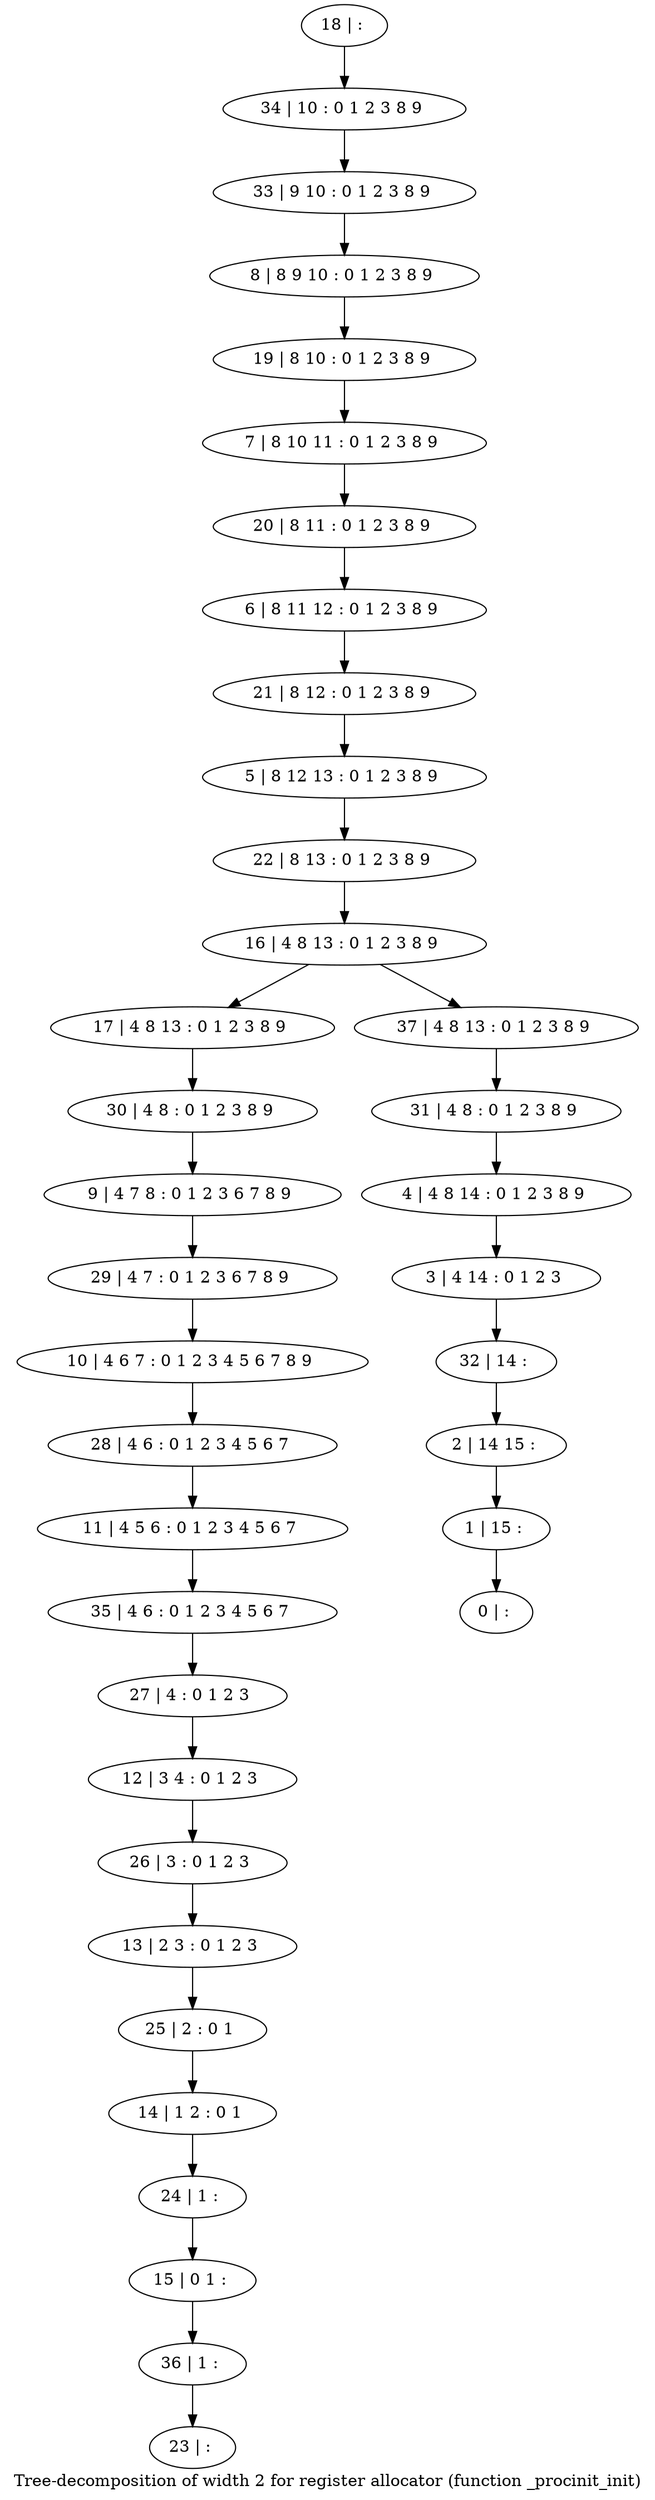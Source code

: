 digraph G {
graph [label="Tree-decomposition of width 2 for register allocator (function _procinit_init)"]
0[label="0 | : "];
1[label="1 | 15 : "];
2[label="2 | 14 15 : "];
3[label="3 | 4 14 : 0 1 2 3 "];
4[label="4 | 4 8 14 : 0 1 2 3 8 9 "];
5[label="5 | 8 12 13 : 0 1 2 3 8 9 "];
6[label="6 | 8 11 12 : 0 1 2 3 8 9 "];
7[label="7 | 8 10 11 : 0 1 2 3 8 9 "];
8[label="8 | 8 9 10 : 0 1 2 3 8 9 "];
9[label="9 | 4 7 8 : 0 1 2 3 6 7 8 9 "];
10[label="10 | 4 6 7 : 0 1 2 3 4 5 6 7 8 9 "];
11[label="11 | 4 5 6 : 0 1 2 3 4 5 6 7 "];
12[label="12 | 3 4 : 0 1 2 3 "];
13[label="13 | 2 3 : 0 1 2 3 "];
14[label="14 | 1 2 : 0 1 "];
15[label="15 | 0 1 : "];
16[label="16 | 4 8 13 : 0 1 2 3 8 9 "];
17[label="17 | 4 8 13 : 0 1 2 3 8 9 "];
18[label="18 | : "];
19[label="19 | 8 10 : 0 1 2 3 8 9 "];
20[label="20 | 8 11 : 0 1 2 3 8 9 "];
21[label="21 | 8 12 : 0 1 2 3 8 9 "];
22[label="22 | 8 13 : 0 1 2 3 8 9 "];
23[label="23 | : "];
24[label="24 | 1 : "];
25[label="25 | 2 : 0 1 "];
26[label="26 | 3 : 0 1 2 3 "];
27[label="27 | 4 : 0 1 2 3 "];
28[label="28 | 4 6 : 0 1 2 3 4 5 6 7 "];
29[label="29 | 4 7 : 0 1 2 3 6 7 8 9 "];
30[label="30 | 4 8 : 0 1 2 3 8 9 "];
31[label="31 | 4 8 : 0 1 2 3 8 9 "];
32[label="32 | 14 : "];
33[label="33 | 9 10 : 0 1 2 3 8 9 "];
34[label="34 | 10 : 0 1 2 3 8 9 "];
35[label="35 | 4 6 : 0 1 2 3 4 5 6 7 "];
36[label="36 | 1 : "];
37[label="37 | 4 8 13 : 0 1 2 3 8 9 "];
24->15 ;
14->24 ;
25->14 ;
13->25 ;
26->13 ;
12->26 ;
27->12 ;
28->11 ;
10->28 ;
29->10 ;
9->29 ;
30->9 ;
17->30 ;
35->27 ;
11->35 ;
36->23 ;
15->36 ;
18->34 ;
34->33 ;
33->8 ;
8->19 ;
19->7 ;
7->20 ;
20->6 ;
6->21 ;
21->5 ;
5->22 ;
22->16 ;
31->4 ;
4->3 ;
3->32 ;
32->2 ;
2->1 ;
1->0 ;
37->31 ;
16->17 ;
16->37 ;
}
